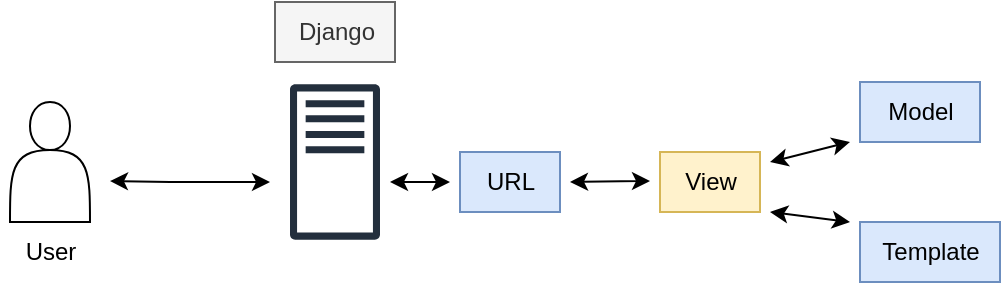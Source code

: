 <mxfile version="20.6.0" type="google"><diagram id="kFLiyzFTIUTjIVpczZ8v" name="Pagina-1"><mxGraphModel grid="1" page="1" gridSize="10" guides="1" tooltips="1" connect="1" arrows="1" fold="1" pageScale="1" pageWidth="1654" pageHeight="2336" math="0" shadow="0"><root><mxCell id="0"/><mxCell id="1" parent="0"/><mxCell id="QaRKXP627CBwelRW4XCp-1" value="" style="shape=actor;whiteSpace=wrap;html=1;" vertex="1" parent="1"><mxGeometry x="120" y="140" width="40" height="60" as="geometry"/></mxCell><mxCell id="QaRKXP627CBwelRW4XCp-2" value="User" style="text;html=1;align=center;verticalAlign=middle;resizable=0;points=[];autosize=1;strokeColor=none;fillColor=none;" vertex="1" parent="1"><mxGeometry x="115" y="200" width="50" height="30" as="geometry"/></mxCell><mxCell id="QaRKXP627CBwelRW4XCp-3" value="" style="sketch=0;outlineConnect=0;fontColor=#232F3E;gradientColor=none;fillColor=#232F3D;strokeColor=none;dashed=0;verticalLabelPosition=bottom;verticalAlign=top;align=center;html=1;fontSize=12;fontStyle=0;aspect=fixed;pointerEvents=1;shape=mxgraph.aws4.traditional_server;" vertex="1" parent="1"><mxGeometry x="260" y="131" width="45" height="78" as="geometry"/></mxCell><mxCell id="QaRKXP627CBwelRW4XCp-4" value="Django" style="text;html=1;align=center;verticalAlign=middle;resizable=0;points=[];autosize=1;fillColor=#f5f5f5;fontColor=#333333;strokeColor=#666666;" vertex="1" parent="1"><mxGeometry x="252.5" y="90" width="60" height="30" as="geometry"/></mxCell><mxCell id="QaRKXP627CBwelRW4XCp-5" value="URL" style="text;html=1;align=center;verticalAlign=middle;resizable=0;points=[];autosize=1;strokeColor=#6c8ebf;fillColor=#dae8fc;" vertex="1" parent="1"><mxGeometry x="345" y="165" width="50" height="30" as="geometry"/></mxCell><mxCell id="QaRKXP627CBwelRW4XCp-6" value="View" style="text;html=1;align=center;verticalAlign=middle;resizable=0;points=[];autosize=1;strokeColor=#d6b656;fillColor=#fff2cc;" vertex="1" parent="1"><mxGeometry x="445" y="165" width="50" height="30" as="geometry"/></mxCell><mxCell id="QaRKXP627CBwelRW4XCp-7" value="Model" style="text;html=1;align=center;verticalAlign=middle;resizable=0;points=[];autosize=1;strokeColor=#6c8ebf;fillColor=#dae8fc;" vertex="1" parent="1"><mxGeometry x="545" y="130" width="60" height="30" as="geometry"/></mxCell><mxCell id="QaRKXP627CBwelRW4XCp-8" value="Template" style="text;html=1;align=center;verticalAlign=middle;resizable=0;points=[];autosize=1;strokeColor=#6c8ebf;fillColor=#dae8fc;" vertex="1" parent="1"><mxGeometry x="545" y="200" width="70" height="30" as="geometry"/></mxCell><mxCell id="QaRKXP627CBwelRW4XCp-13" value="" style="endArrow=classic;startArrow=classic;html=1;rounded=0;" edge="1" parent="1"><mxGeometry width="50" height="50" relative="1" as="geometry"><mxPoint x="170" y="179.5" as="sourcePoint"/><mxPoint x="250" y="180" as="targetPoint"/><Array as="points"><mxPoint x="200" y="180"/></Array></mxGeometry></mxCell><mxCell id="QaRKXP627CBwelRW4XCp-14" value="" style="endArrow=classic;startArrow=classic;html=1;rounded=0;" edge="1" parent="1"><mxGeometry width="50" height="50" relative="1" as="geometry"><mxPoint x="310" y="180" as="sourcePoint"/><mxPoint x="340" y="180" as="targetPoint"/><Array as="points"><mxPoint x="335" y="180"/></Array></mxGeometry></mxCell><mxCell id="QaRKXP627CBwelRW4XCp-15" value="" style="endArrow=classic;startArrow=classic;html=1;rounded=0;" edge="1" parent="1"><mxGeometry width="50" height="50" relative="1" as="geometry"><mxPoint x="400" y="180" as="sourcePoint"/><mxPoint x="440" y="179.5" as="targetPoint"/><Array as="points"><mxPoint x="435" y="179.5"/></Array></mxGeometry></mxCell><mxCell id="QaRKXP627CBwelRW4XCp-16" value="" style="endArrow=classic;startArrow=classic;html=1;rounded=0;" edge="1" parent="1"><mxGeometry width="50" height="50" relative="1" as="geometry"><mxPoint x="500" y="170" as="sourcePoint"/><mxPoint x="540" y="160" as="targetPoint"/><Array as="points"/></mxGeometry></mxCell><mxCell id="QaRKXP627CBwelRW4XCp-17" value="" style="endArrow=classic;startArrow=classic;html=1;rounded=0;" edge="1" parent="1"><mxGeometry width="50" height="50" relative="1" as="geometry"><mxPoint x="500" y="195" as="sourcePoint"/><mxPoint x="540" y="200" as="targetPoint"/><Array as="points"/></mxGeometry></mxCell></root></mxGraphModel></diagram></mxfile>